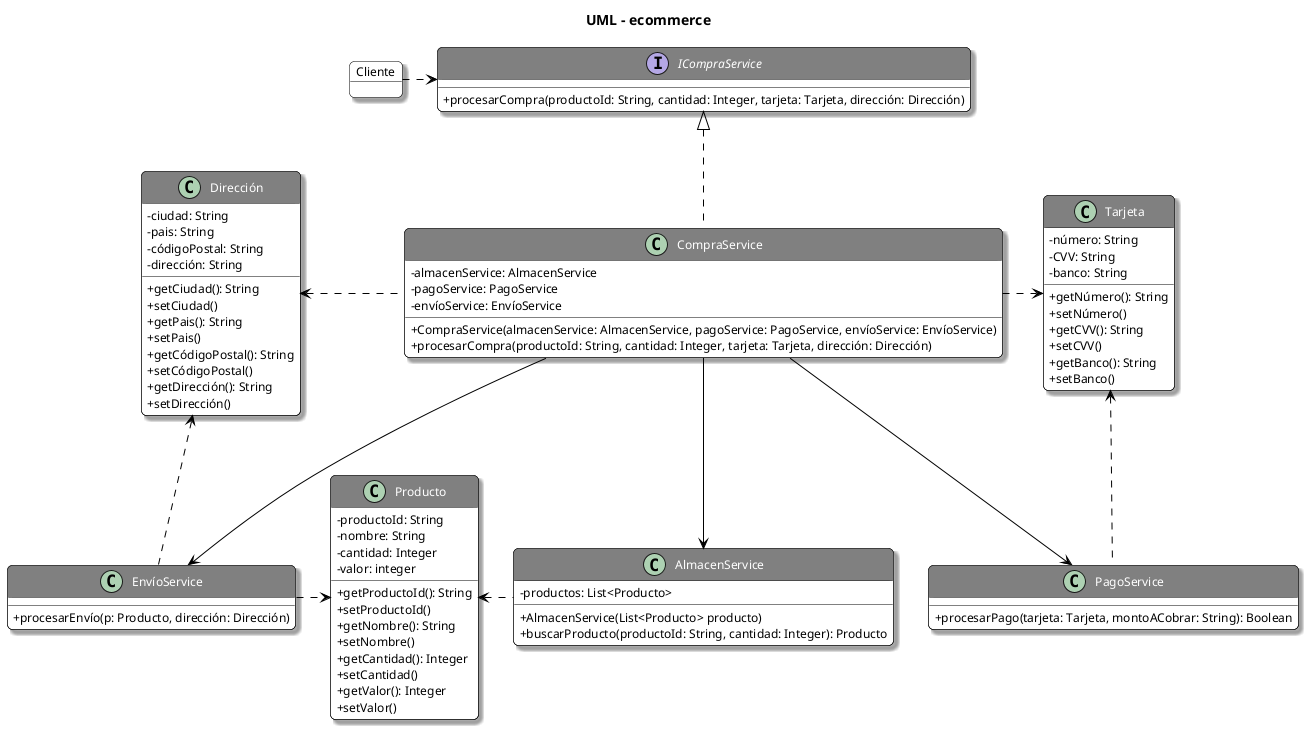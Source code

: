 @startuml
'https://plantuml.com/class-diagram
@startuml
'___________STYLES___________
title UML - ecommerce
skinparam classAttributeIconSize 0
skinparam backgroundColor White
skinparam RoundCorner 10
skinparam Shadowing true

skinparam class {
    ArrowColor Black
    BackgroundColor White
    HeaderBackgroundColor Gray
    BorderColor Black
    FontColor White
    FontSize 14
    AttributeFontSize 12
}

skinparam object{
    ArrowColor Black
    BackgroundColor White
    BorderColor Black
    FontColor Black
    FontSize 14
    AttributeFontSize 12
}

skinparam note {
    BackgroundColor LightYellow
    BorderColor Black
}

'___________UML___________

interface ICompraService{
+procesarCompra(productoId: String, cantidad: Integer, tarjeta: Tarjeta, dirección: Dirección)
}

class CompraService{
- almacenService: AlmacenService
- pagoService: PagoService
- envíoService: EnvíoService
+CompraService(almacenService: AlmacenService, pagoService: PagoService, envíoService: EnvíoService)
+procesarCompra(productoId: String, cantidad: Integer, tarjeta: Tarjeta, dirección: Dirección)
}

class AlmacenService{
-productos: List<Producto>
+AlmacenService(List<Producto> producto)
+buscarProducto(productoId: String, cantidad: Integer): Producto
}

class PagoService{
+procesarPago(tarjeta: Tarjeta, montoACobrar: String): Boolean
}

class EnvíoService{
+procesarEnvío(p: Producto, dirección: Dirección)
}

class Producto{
-productoId: String
-nombre: String
-cantidad: Integer
-valor: integer
+getProductoId(): String
+setProductoId()
+getNombre(): String
+setNombre()
+getCantidad(): Integer
+setCantidad()
+getValor(): Integer
+setValor()
}

class Tarjeta{
-número: String
-CVV: String
-banco: String
+getNúmero(): String
+setNúmero()
+getCVV(): String
+setCVV()
+getBanco(): String
+setBanco()
}

class Dirección{
-ciudad: String
-pais: String
-códigoPostal: String
-dirección: String
+getCiudad(): String
+setCiudad()
+getPais(): String
+setPais()
+getCódigoPostal(): String
+setCódigoPostal()
+getDirección(): String
+setDirección()
}

object Cliente{
}

ICompraService <|.. CompraService
CompraService-->AlmacenService
CompraService-->PagoService
CompraService-->EnvíoService
Cliente .>ICompraService
CompraService.>Tarjeta
Dirección<.CompraService
EnvíoService.>Producto
Producto<.AlmacenService
Dirección<.EnvíoService
Tarjeta<.PagoService

@enduml